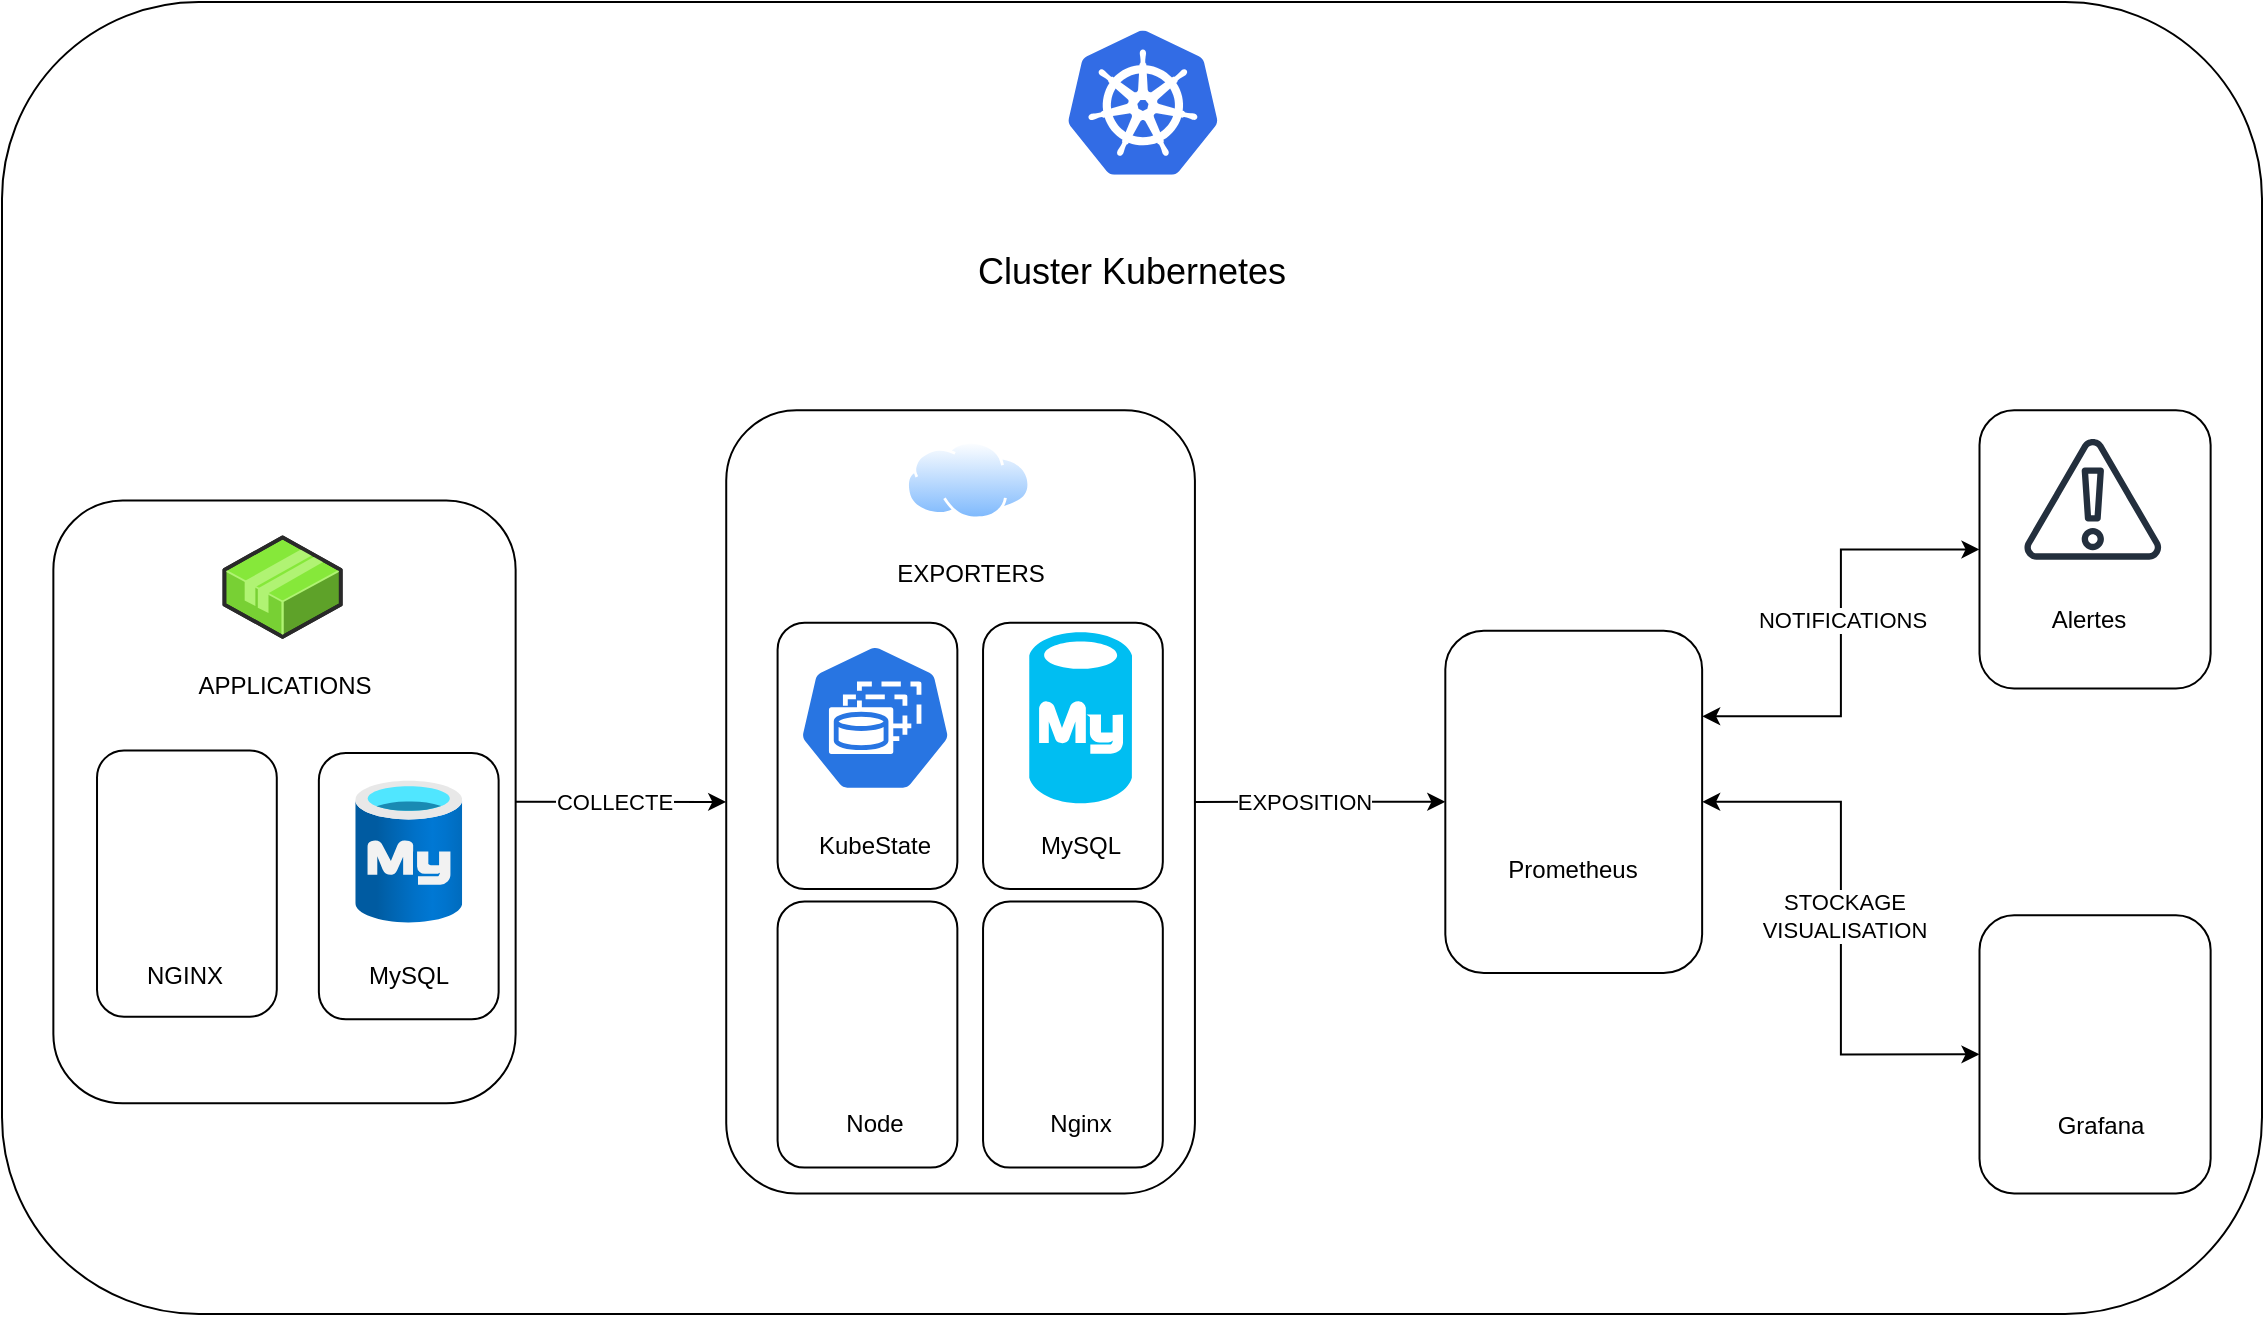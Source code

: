 <mxfile version="21.6.1" type="device">
  <diagram id="sTJA7UjPHu1YXq5S8InW" name="Page-1">
    <mxGraphModel dx="4037" dy="1708" grid="1" gridSize="10" guides="1" tooltips="1" connect="1" arrows="1" fold="1" page="1" pageScale="1" pageWidth="1169" pageHeight="827" math="0" shadow="0">
      <root>
        <mxCell id="0" />
        <mxCell id="1" parent="0" />
        <mxCell id="RW2xnhpHNshAsvhnOmye-39" value="" style="group" vertex="1" connectable="0" parent="1">
          <mxGeometry x="-1149" y="86" width="1130" height="656" as="geometry" />
        </mxCell>
        <mxCell id="RW2xnhpHNshAsvhnOmye-13" value="" style="rounded=1;whiteSpace=wrap;html=1;fillColor=none;" vertex="1" parent="RW2xnhpHNshAsvhnOmye-39">
          <mxGeometry x="362.114" y="204.144" width="234.347" height="391.589" as="geometry" />
        </mxCell>
        <mxCell id="SoDtLf6J6rg03L9SEf9u-13" value="" style="rounded=1;whiteSpace=wrap;html=1;fillColor=none;" parent="RW2xnhpHNshAsvhnOmye-39" vertex="1">
          <mxGeometry width="1130" height="656" as="geometry" />
        </mxCell>
        <mxCell id="RW2xnhpHNshAsvhnOmye-19" style="edgeStyle=orthogonalEdgeStyle;rounded=0;orthogonalLoop=1;jettySize=auto;html=1;exitX=1;exitY=0.5;exitDx=0;exitDy=0;entryX=0;entryY=0.5;entryDx=0;entryDy=0;" edge="1" parent="RW2xnhpHNshAsvhnOmye-39" source="RW2xnhpHNshAsvhnOmye-13" target="SoDtLf6J6rg03L9SEf9u-12">
          <mxGeometry relative="1" as="geometry" />
        </mxCell>
        <mxCell id="RW2xnhpHNshAsvhnOmye-36" value="EXPOSITION" style="edgeLabel;html=1;align=center;verticalAlign=middle;resizable=0;points=[];" vertex="1" connectable="0" parent="RW2xnhpHNshAsvhnOmye-19">
          <mxGeometry x="-0.141" relative="1" as="geometry">
            <mxPoint as="offset" />
          </mxGeometry>
        </mxCell>
        <mxCell id="RW2xnhpHNshAsvhnOmye-18" value="" style="group" vertex="1" connectable="0" parent="RW2xnhpHNshAsvhnOmye-39">
          <mxGeometry x="988.75" y="456.633" width="115.568" height="139.101" as="geometry" />
        </mxCell>
        <mxCell id="SoDtLf6J6rg03L9SEf9u-64" value="" style="shape=image;verticalLabelPosition=bottom;labelBackgroundColor=default;verticalAlign=top;aspect=fixed;imageAspect=0;image=https://docs.checkmk.com/latest/images/grafana_logo.png;" parent="RW2xnhpHNshAsvhnOmye-18" vertex="1">
          <mxGeometry x="21.83" y="16.286" width="62.171" height="62.171" as="geometry" />
        </mxCell>
        <mxCell id="SoDtLf6J6rg03L9SEf9u-14" value="" style="rounded=1;whiteSpace=wrap;html=1;fillColor=none;" parent="RW2xnhpHNshAsvhnOmye-18" vertex="1">
          <mxGeometry width="115.568" height="139.101" as="geometry" />
        </mxCell>
        <mxCell id="SoDtLf6J6rg03L9SEf9u-4" value="Grafana" style="text;html=1;strokeColor=none;fillColor=none;align=center;verticalAlign=middle;whiteSpace=wrap;rounded=0;" parent="RW2xnhpHNshAsvhnOmye-18" vertex="1">
          <mxGeometry x="21.83" y="83.911" width="77.045" height="42.783" as="geometry" />
        </mxCell>
        <mxCell id="RW2xnhpHNshAsvhnOmye-20" style="edgeStyle=orthogonalEdgeStyle;rounded=0;orthogonalLoop=1;jettySize=auto;html=1;exitX=1;exitY=0.5;exitDx=0;exitDy=0;entryX=0;entryY=0.5;entryDx=0;entryDy=0;startArrow=classic;startFill=1;" edge="1" parent="RW2xnhpHNshAsvhnOmye-39" source="SoDtLf6J6rg03L9SEf9u-12" target="SoDtLf6J6rg03L9SEf9u-14">
          <mxGeometry relative="1" as="geometry" />
        </mxCell>
        <mxCell id="RW2xnhpHNshAsvhnOmye-37" value="STOCKAGE&lt;br&gt;VISUALISATION" style="edgeLabel;html=1;align=center;verticalAlign=middle;resizable=0;points=[];" vertex="1" connectable="0" parent="RW2xnhpHNshAsvhnOmye-20">
          <mxGeometry x="-0.046" y="1" relative="1" as="geometry">
            <mxPoint as="offset" />
          </mxGeometry>
        </mxCell>
        <mxCell id="RW2xnhpHNshAsvhnOmye-22" value="" style="group" vertex="1" connectable="0" parent="RW2xnhpHNshAsvhnOmye-39">
          <mxGeometry x="721.659" y="314.367" width="128.409" height="171.13" as="geometry" />
        </mxCell>
        <mxCell id="SoDtLf6J6rg03L9SEf9u-12" value="" style="rounded=1;whiteSpace=wrap;html=1;fillColor=none;" parent="RW2xnhpHNshAsvhnOmye-22" vertex="1">
          <mxGeometry width="128.409" height="171.13" as="geometry" />
        </mxCell>
        <mxCell id="SoDtLf6J6rg03L9SEf9u-63" value="" style="shape=image;verticalLabelPosition=bottom;labelBackgroundColor=default;verticalAlign=top;aspect=fixed;imageAspect=0;image=https://upload.wikimedia.org/wikipedia/commons/thumb/3/38/Prometheus_software_logo.svg/2066px-Prometheus_software_logo.svg.png;" parent="RW2xnhpHNshAsvhnOmye-22" vertex="1">
          <mxGeometry x="35.069" y="33.912" width="56.414" height="55.942" as="geometry" />
        </mxCell>
        <mxCell id="SoDtLf6J6rg03L9SEf9u-7" value="Prometheus" style="text;html=1;strokeColor=none;fillColor=none;align=center;verticalAlign=middle;whiteSpace=wrap;rounded=0;" parent="RW2xnhpHNshAsvhnOmye-22" vertex="1">
          <mxGeometry x="25.682" y="98.072" width="77.045" height="42.783" as="geometry" />
        </mxCell>
        <mxCell id="RW2xnhpHNshAsvhnOmye-23" value="" style="group" vertex="1" connectable="0" parent="RW2xnhpHNshAsvhnOmye-39">
          <mxGeometry x="25.682" y="249.223" width="231.136" height="301.418" as="geometry" />
        </mxCell>
        <mxCell id="SoDtLf6J6rg03L9SEf9u-86" value="" style="rounded=1;whiteSpace=wrap;html=1;fillColor=none;" parent="RW2xnhpHNshAsvhnOmye-23" vertex="1">
          <mxGeometry width="231.136" height="301.418" as="geometry" />
        </mxCell>
        <mxCell id="SoDtLf6J6rg03L9SEf9u-71" value="" style="shape=image;verticalLabelPosition=bottom;labelBackgroundColor=default;verticalAlign=top;aspect=fixed;imageAspect=0;image=https://www.svgrepo.com/show/373924/nginx.svg;" parent="RW2xnhpHNshAsvhnOmye-23" vertex="1">
          <mxGeometry x="22.138" y="131.1" width="85.411" height="85.411" as="geometry" />
        </mxCell>
        <mxCell id="SoDtLf6J6rg03L9SEf9u-74" value="NGINX" style="text;html=1;strokeColor=none;fillColor=none;align=center;verticalAlign=middle;whiteSpace=wrap;rounded=0;" parent="RW2xnhpHNshAsvhnOmye-23" vertex="1">
          <mxGeometry x="27.711" y="216.665" width="77.045" height="42.783" as="geometry" />
        </mxCell>
        <mxCell id="SoDtLf6J6rg03L9SEf9u-75" value="" style="image;html=1;points=[];align=center;fontSize=12;image=img/lib/azure2/databases/Azure_Database_MySQL_Server.svg;" parent="RW2xnhpHNshAsvhnOmye-23" vertex="1">
          <mxGeometry x="150.958" y="131.1" width="53.457" height="88.917" as="geometry" />
        </mxCell>
        <mxCell id="SoDtLf6J6rg03L9SEf9u-76" value="MySQL" style="text;html=1;strokeColor=none;fillColor=none;align=center;verticalAlign=middle;whiteSpace=wrap;rounded=0;" parent="RW2xnhpHNshAsvhnOmye-23" vertex="1">
          <mxGeometry x="139.17" y="216.665" width="77.045" height="42.783" as="geometry" />
        </mxCell>
        <mxCell id="SoDtLf6J6rg03L9SEf9u-77" value="" style="verticalLabelPosition=bottom;html=1;verticalAlign=top;strokeWidth=1;align=center;outlineConnect=0;dashed=0;outlineConnect=0;shape=mxgraph.aws3d.application2;fillColor=#86E83A;strokeColor=#B0F373;aspect=fixed;" parent="RW2xnhpHNshAsvhnOmye-23" vertex="1">
          <mxGeometry x="85.52" y="18.439" width="58.18" height="49.737" as="geometry" />
        </mxCell>
        <mxCell id="SoDtLf6J6rg03L9SEf9u-78" value="APPLICATIONS" style="text;html=1;strokeColor=none;fillColor=none;align=center;verticalAlign=middle;whiteSpace=wrap;rounded=0;" parent="RW2xnhpHNshAsvhnOmye-23" vertex="1">
          <mxGeometry x="77.045" y="71.205" width="77.045" height="42.783" as="geometry" />
        </mxCell>
        <mxCell id="RW2xnhpHNshAsvhnOmye-1" value="" style="rounded=1;whiteSpace=wrap;html=1;fillColor=none;" vertex="1" parent="RW2xnhpHNshAsvhnOmye-23">
          <mxGeometry x="21.83" y="124.997" width="89.886" height="133.111" as="geometry" />
        </mxCell>
        <mxCell id="RW2xnhpHNshAsvhnOmye-2" value="" style="rounded=1;whiteSpace=wrap;html=1;fillColor=none;" vertex="1" parent="RW2xnhpHNshAsvhnOmye-23">
          <mxGeometry x="132.749" y="126.337" width="89.886" height="133.111" as="geometry" />
        </mxCell>
        <mxCell id="RW2xnhpHNshAsvhnOmye-25" style="edgeStyle=orthogonalEdgeStyle;rounded=0;orthogonalLoop=1;jettySize=auto;html=1;exitX=1;exitY=0.5;exitDx=0;exitDy=0;entryX=0;entryY=0.5;entryDx=0;entryDy=0;" edge="1" parent="RW2xnhpHNshAsvhnOmye-39" source="SoDtLf6J6rg03L9SEf9u-86" target="RW2xnhpHNshAsvhnOmye-13">
          <mxGeometry relative="1" as="geometry" />
        </mxCell>
        <mxCell id="RW2xnhpHNshAsvhnOmye-35" value="COLLECTE" style="edgeLabel;html=1;align=center;verticalAlign=middle;resizable=0;points=[];" vertex="1" connectable="0" parent="RW2xnhpHNshAsvhnOmye-25">
          <mxGeometry x="-0.083" y="-3" relative="1" as="geometry">
            <mxPoint y="-3" as="offset" />
          </mxGeometry>
        </mxCell>
        <mxCell id="RW2xnhpHNshAsvhnOmye-26" value="" style="group" vertex="1" connectable="0" parent="RW2xnhpHNshAsvhnOmye-39">
          <mxGeometry x="432.097" y="14.261" width="265.807" height="142.609" as="geometry" />
        </mxCell>
        <mxCell id="SoDtLf6J6rg03L9SEf9u-1" value="" style="image;sketch=0;aspect=fixed;html=1;points=[];align=center;fontSize=12;image=img/lib/mscae/Kubernetes.svg;" parent="RW2xnhpHNshAsvhnOmye-26" vertex="1">
          <mxGeometry x="100.801" width="75.128" height="72.119" as="geometry" />
        </mxCell>
        <mxCell id="SoDtLf6J6rg03L9SEf9u-2" value="Cluster Kubernetes" style="text;html=1;strokeColor=none;fillColor=none;align=center;verticalAlign=middle;whiteSpace=wrap;rounded=0;fontSize=18;" parent="RW2xnhpHNshAsvhnOmye-26" vertex="1">
          <mxGeometry y="99.826" width="265.807" height="42.783" as="geometry" />
        </mxCell>
        <mxCell id="RW2xnhpHNshAsvhnOmye-7" value="" style="rounded=1;whiteSpace=wrap;html=1;fillColor=none;" vertex="1" parent="RW2xnhpHNshAsvhnOmye-39">
          <mxGeometry x="387.795" y="449.702" width="89.886" height="133.111" as="geometry" />
        </mxCell>
        <mxCell id="RW2xnhpHNshAsvhnOmye-10" value="" style="rounded=1;whiteSpace=wrap;html=1;fillColor=none;" vertex="1" parent="RW2xnhpHNshAsvhnOmye-39">
          <mxGeometry x="490.523" y="449.702" width="89.886" height="133.111" as="geometry" />
        </mxCell>
        <mxCell id="SoDtLf6J6rg03L9SEf9u-66" value="" style="sketch=0;html=1;dashed=0;whitespace=wrap;fillColor=#2875E2;strokeColor=#ffffff;points=[[0.005,0.63,0],[0.1,0.2,0],[0.9,0.2,0],[0.5,0,0],[0.995,0.63,0],[0.72,0.99,0],[0.5,1,0],[0.28,0.99,0]];verticalLabelPosition=bottom;align=center;verticalAlign=top;shape=mxgraph.kubernetes.icon;prIcon=sts" parent="RW2xnhpHNshAsvhnOmye-39" vertex="1">
          <mxGeometry x="398.068" y="315.094" width="77.045" height="85.565" as="geometry" />
        </mxCell>
        <mxCell id="SoDtLf6J6rg03L9SEf9u-68" value="" style="verticalLabelPosition=bottom;html=1;verticalAlign=top;align=center;strokeColor=none;fillColor=#00BEF2;shape=mxgraph.azure.mysql_database;" parent="RW2xnhpHNshAsvhnOmye-39" vertex="1">
          <mxGeometry x="513.636" y="315.094" width="51.364" height="85.565" as="geometry" />
        </mxCell>
        <mxCell id="SoDtLf6J6rg03L9SEf9u-72" value="KubeState" style="text;html=1;strokeColor=none;fillColor=none;align=center;verticalAlign=middle;whiteSpace=wrap;rounded=0;" parent="RW2xnhpHNshAsvhnOmye-39" vertex="1">
          <mxGeometry x="398.068" y="400.659" width="77.045" height="42.783" as="geometry" />
        </mxCell>
        <mxCell id="SoDtLf6J6rg03L9SEf9u-73" value="MySQL" style="text;html=1;strokeColor=none;fillColor=none;align=center;verticalAlign=middle;whiteSpace=wrap;rounded=0;" parent="RW2xnhpHNshAsvhnOmye-39" vertex="1">
          <mxGeometry x="500.795" y="400.659" width="77.045" height="42.783" as="geometry" />
        </mxCell>
        <mxCell id="SoDtLf6J6rg03L9SEf9u-82" value="" style="image;aspect=fixed;perimeter=ellipsePerimeter;html=1;align=center;shadow=0;dashed=0;spacingTop=3;image=img/lib/active_directory/internet_cloud.svg;" parent="RW2xnhpHNshAsvhnOmye-39" vertex="1">
          <mxGeometry x="452" y="219.489" width="62.171" height="39.168" as="geometry" />
        </mxCell>
        <mxCell id="SoDtLf6J6rg03L9SEf9u-83" value="EXPORTERS" style="text;html=1;strokeColor=none;fillColor=none;align=center;verticalAlign=middle;whiteSpace=wrap;rounded=0;" parent="RW2xnhpHNshAsvhnOmye-39" vertex="1">
          <mxGeometry x="445.58" y="264.411" width="77.045" height="42.783" as="geometry" />
        </mxCell>
        <mxCell id="RW2xnhpHNshAsvhnOmye-3" value="" style="rounded=1;whiteSpace=wrap;html=1;fillColor=none;" vertex="1" parent="RW2xnhpHNshAsvhnOmye-39">
          <mxGeometry x="387.795" y="310.331" width="89.886" height="133.111" as="geometry" />
        </mxCell>
        <mxCell id="RW2xnhpHNshAsvhnOmye-4" value="" style="rounded=1;whiteSpace=wrap;html=1;fillColor=none;" vertex="1" parent="RW2xnhpHNshAsvhnOmye-39">
          <mxGeometry x="490.523" y="310.331" width="89.886" height="133.111" as="geometry" />
        </mxCell>
        <mxCell id="RW2xnhpHNshAsvhnOmye-6" value="Node" style="text;html=1;strokeColor=none;fillColor=none;align=center;verticalAlign=middle;whiteSpace=wrap;rounded=0;" vertex="1" parent="RW2xnhpHNshAsvhnOmye-39">
          <mxGeometry x="398.068" y="540.031" width="77.045" height="42.783" as="geometry" />
        </mxCell>
        <mxCell id="RW2xnhpHNshAsvhnOmye-9" value="Nginx" style="text;html=1;strokeColor=none;fillColor=none;align=center;verticalAlign=middle;whiteSpace=wrap;rounded=0;" vertex="1" parent="RW2xnhpHNshAsvhnOmye-39">
          <mxGeometry x="500.795" y="540.031" width="77.045" height="42.783" as="geometry" />
        </mxCell>
        <mxCell id="RW2xnhpHNshAsvhnOmye-11" value="" style="shape=image;verticalLabelPosition=bottom;labelBackgroundColor=default;verticalAlign=top;aspect=fixed;imageAspect=0;image=https://cdn.icon-icons.com/icons2/2389/PNG/512/nginx_logo_icon_145035.png;" vertex="1" parent="RW2xnhpHNshAsvhnOmye-39">
          <mxGeometry x="502.08" y="463.735" width="64.658" height="64.658" as="geometry" />
        </mxCell>
        <mxCell id="RW2xnhpHNshAsvhnOmye-12" value="" style="shape=image;verticalLabelPosition=bottom;labelBackgroundColor=default;verticalAlign=top;aspect=fixed;imageAspect=0;image=https://seeklogo.com/images/N/nodejs-logo-FBE122E377-seeklogo.com.png;" vertex="1" parent="RW2xnhpHNshAsvhnOmye-39">
          <mxGeometry x="403.847" y="461.596" width="60.642" height="68.388" as="geometry" />
        </mxCell>
        <mxCell id="RW2xnhpHNshAsvhnOmye-28" value="" style="group" vertex="1" connectable="0" parent="RW2xnhpHNshAsvhnOmye-39">
          <mxGeometry x="988.75" y="204.144" width="115.568" height="139.101" as="geometry" />
        </mxCell>
        <mxCell id="RW2xnhpHNshAsvhnOmye-30" value="" style="rounded=1;whiteSpace=wrap;html=1;fillColor=none;" vertex="1" parent="RW2xnhpHNshAsvhnOmye-28">
          <mxGeometry width="115.568" height="139.101" as="geometry" />
        </mxCell>
        <mxCell id="RW2xnhpHNshAsvhnOmye-31" value="Alertes" style="text;html=1;strokeColor=none;fillColor=none;align=center;verticalAlign=middle;whiteSpace=wrap;rounded=0;" vertex="1" parent="RW2xnhpHNshAsvhnOmye-28">
          <mxGeometry x="16.295" y="83.911" width="77.045" height="42.783" as="geometry" />
        </mxCell>
        <mxCell id="RW2xnhpHNshAsvhnOmye-33" value="" style="sketch=0;outlineConnect=0;fontColor=#232F3E;gradientColor=none;fillColor=#232F3D;strokeColor=none;dashed=0;verticalLabelPosition=bottom;verticalAlign=top;align=center;html=1;fontSize=12;fontStyle=0;aspect=fixed;pointerEvents=1;shape=mxgraph.aws4.alert;" vertex="1" parent="RW2xnhpHNshAsvhnOmye-28">
          <mxGeometry x="22.215" y="14.033" width="68.873" height="60.928" as="geometry" />
        </mxCell>
        <mxCell id="RW2xnhpHNshAsvhnOmye-34" style="edgeStyle=orthogonalEdgeStyle;rounded=0;orthogonalLoop=1;jettySize=auto;html=1;exitX=1;exitY=0.25;exitDx=0;exitDy=0;entryX=0;entryY=0.5;entryDx=0;entryDy=0;startArrow=classic;startFill=1;" edge="1" parent="RW2xnhpHNshAsvhnOmye-39" source="SoDtLf6J6rg03L9SEf9u-12" target="RW2xnhpHNshAsvhnOmye-30">
          <mxGeometry relative="1" as="geometry" />
        </mxCell>
        <mxCell id="RW2xnhpHNshAsvhnOmye-38" value="NOTIFICATIONS" style="edgeLabel;html=1;align=center;verticalAlign=middle;resizable=0;points=[];" vertex="1" connectable="0" parent="RW2xnhpHNshAsvhnOmye-34">
          <mxGeometry x="0.059" relative="1" as="geometry">
            <mxPoint as="offset" />
          </mxGeometry>
        </mxCell>
      </root>
    </mxGraphModel>
  </diagram>
</mxfile>
